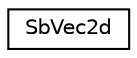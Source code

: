 digraph "Graphical Class Hierarchy"
{
 // LATEX_PDF_SIZE
  edge [fontname="Helvetica",fontsize="10",labelfontname="Helvetica",labelfontsize="10"];
  node [fontname="Helvetica",fontsize="10",shape=record];
  rankdir="LR";
  Node0 [label="SbVec2d",height=0.2,width=0.4,color="black", fillcolor="white", style="filled",URL="$classSbVec2d.html",tooltip="The SbVec2d class is a 2 dimensional vector with double precision floating point coordinates."];
}
